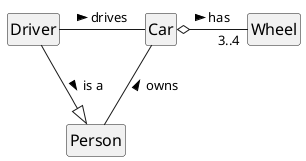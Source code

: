 @startuml carexample
hide circle
hide members
skinparam classFontSize 16

class Car

Driver - Car : drives >
Car o- "3..4" Wheel : has >
Car -- Person : < owns
Driver -|> Person: is a >
@enduml

@startuml oneboxclass
hide circle
hide members
skinparam classFontSize 16
class Dog
@enduml

@startuml oneboxclasscircle
hide members
skinparam classFontSize 16
class Dog
@enduml

@startuml class
hide circle
skinparam classAttributeIconSize 0
skinparam defaultFontSize 16
class Dog {
    -colour: Colour
    #weight: int

    +feed(food: Food)
    +pat()
}
@enduml

@startuml classplantuml
skinparam defaultFontSize 16
class Dog {
    -colour: Colour
    #weight: int

    +feed(food: Food)
    +pat()
}
@enduml

@startuml visibility
hide circle
skinparam classAttributeIconSize 0
skinparam defaultFontSize 16

class MyClass {
    +publicField: Int
    #protectedField: Int
    ~packageField: Int
    -privateField: Int

    +publicMethod():Int
    #protectedMethod():Int
    ~packageMethod(param: Double):Int
    -privateMethod(param: String):Int
}
@enduml

@startuml visibilityplantuml
skinparam defaultFontSize 16

class MyClass {
    +publicField: Int
    #protectedField: Int
    ~packageField: Int
    -privateField: Int

    +publicMethod():Int
    #protectedMethod():Int
    ~packageMethod(param: Double):Int
    -privateMethod(param: String):Int
}
@enduml

@startuml abstract
hide circle
skinparam classAttributeIconSize 0
skinparam defaultFontSize 16

class Vehicle <<abstract>> {
    +drive()
}
@enduml

@startuml abstractit
hide circle
skinparam classAttributeIconSize 0
skinparam defaultFontSize 16

abstract class Vehicle {
    +drive()
}
@enduml

@startuml abstractitplantuml
skinparam defaultFontSize 16

abstract class Vehicle {
    +drive()
}
@enduml


@startuml interface
hide circle
skinparam classAttributeIconSize 0
skinparam defaultFontSize 16

class Runnable <<interface>> {
    +run()
}
@enduml

@startuml interfaceit
hide circle
skinparam classAttributeIconSize 0
skinparam defaultFontSize 16

interface Runnable {
    +run()
}
@enduml

@startuml interfaceitplantuml
skinparam defaultFontSize 16

interface Runnable {
    +run()
}
@enduml

@startuml abstractmethod
hide circle
skinparam classAttributeIconSize 0
skinparam defaultFontSize 16

class AbstractClass <<abstract>> {
    + concreteMethod(): Void
    + <<abstract>> abstractMethod(): Void
    + <<final>> finalMethod():Void
    + <<static>> staticMethod():Void
}
@enduml

@startuml abstractmethodit
hide circle
skinparam classAttributeIconSize 0
skinparam defaultFontSize 16

class AbstractClass <<abstract>> {
    + concreteMethod(): Void
    + {abstract} abstractMethod(): Void
    + {static} staticMethod():Void
}
@enduml

@startuml abstractmethoditplantuml
skinparam defaultFontSize 16

abstract class AbstractClass {
    + concreteMethod(): Void
    + {abstract} abstractMethod(): Void
    + {static} staticMethod():Void
}
@enduml


@startuml inheritance
hide circle
skinparam classAttributeIconSize 0
skinparam defaultFontSize 16

interface Messageable <<interface>> {
    + sendMessage(m: Message):Void
}

class User {
    +name: String

    +login():Void
    +logout():Void
}

class Moderator extends User implements Messageable {
    +ban(u: User)
}

@enduml

@startuml inheritanceplantuml
skinparam defaultFontSize 16

interface Messageable {
    + sendMessage(m: Message):Void
}

class User {
    +name: String

    +login():Void
    +logout():Void
}

class Moderator extends User implements Messageable {
    +ban(u: User)
}

@enduml

@startuml multiplicity
hide circle
skinparam classAttributeIconSize 0
skinparam defaultFontSize 16

class Car {
    +drive()
}

class Wheel {
    +inflate()
}

Car "1" --- "3..4" Wheel

@enduml

@startuml navigability
hide circle
skinparam classAttributeIconSize 0
skinparam defaultFontSize 16

class Car {
    +drive()
}

class Wheel {
    +inflate()
}

Car "1" --- "3..4" Wheel : < attached to

Car "0..1" ---> "0..1" Car : following >

@enduml

@startuml linkedlist
hide circle
hide members
skinparam nodesep 70
skinparam defaultFontSize 16

class SinglyLinkedList

SinglyLinkedList --> "0..1" SinglyLinkedList : tail >
@enduml

@startuml linkedlistobj
hide circle
hide members
skinparam defaultFontSize 16

object "<u>node1: SinglyLinkedList</u>" as head
note left: Head of list
object "<u>node2: SinglyLinkedList</u>" as n1
object "<u>node3: SinglyLinkedList</u>" as n2
note right: End of list has no tail

head -> n1 : tail > 
n1 -> n2 : tail >

@enduml


@startuml aggregation
hide circle
hide members
skinparam defaultFontSize 16

class Car
class Wheel

Car o- "3..4" Wheel : has >
@enduml

@startuml composition
hide circle
hide members
skinparam defaultFontSize 16

Protest *- "1..*" Protester : comprises >
@enduml

@startuml package
hide circle
hide members
skinparam defaultFontSize 16

package "muck.client" {
    class KryoClient
}

package "muck.server" {
    class KryoServer
    class WorkerManager
}

KryoClient .. KryoServer : TCP
KryoServer -> WorkerManager
@enduml

@startuml packageinterface
hide circle
hide members
skinparam defaultFontSize 16

package "muck.client" {
    class KryoClient
}

package "muck.server" {
    class KryoServer
    class WorkerManager
}

KryoClient -(0)- KryoServer : Kryonet
KryoServer -> WorkerManager
@enduml
